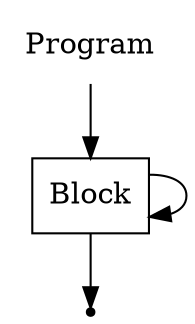 digraph Program {
  start [label="Program" shape=plaintext];
  A [label="Block" shape=box];
  end [label="" shape=point];
  start -> A;
  A -> A;
  A -> end;
}